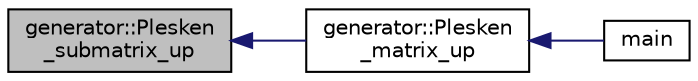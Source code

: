 digraph "generator::Plesken_submatrix_up"
{
  edge [fontname="Helvetica",fontsize="10",labelfontname="Helvetica",labelfontsize="10"];
  node [fontname="Helvetica",fontsize="10",shape=record];
  rankdir="LR";
  Node17831 [label="generator::Plesken\l_submatrix_up",height=0.2,width=0.4,color="black", fillcolor="grey75", style="filled", fontcolor="black"];
  Node17831 -> Node17832 [dir="back",color="midnightblue",fontsize="10",style="solid",fontname="Helvetica"];
  Node17832 [label="generator::Plesken\l_matrix_up",height=0.2,width=0.4,color="black", fillcolor="white", style="filled",URL="$d7/d73/classgenerator.html#a5944c65399c201b426ea3ab2eb7cfa6e"];
  Node17832 -> Node17833 [dir="back",color="midnightblue",fontsize="10",style="solid",fontname="Helvetica"];
  Node17833 [label="main",height=0.2,width=0.4,color="black", fillcolor="white", style="filled",URL="$de/d2d/graph_2graph_8_c.html#a217dbf8b442f20279ea00b898af96f52"];
}

